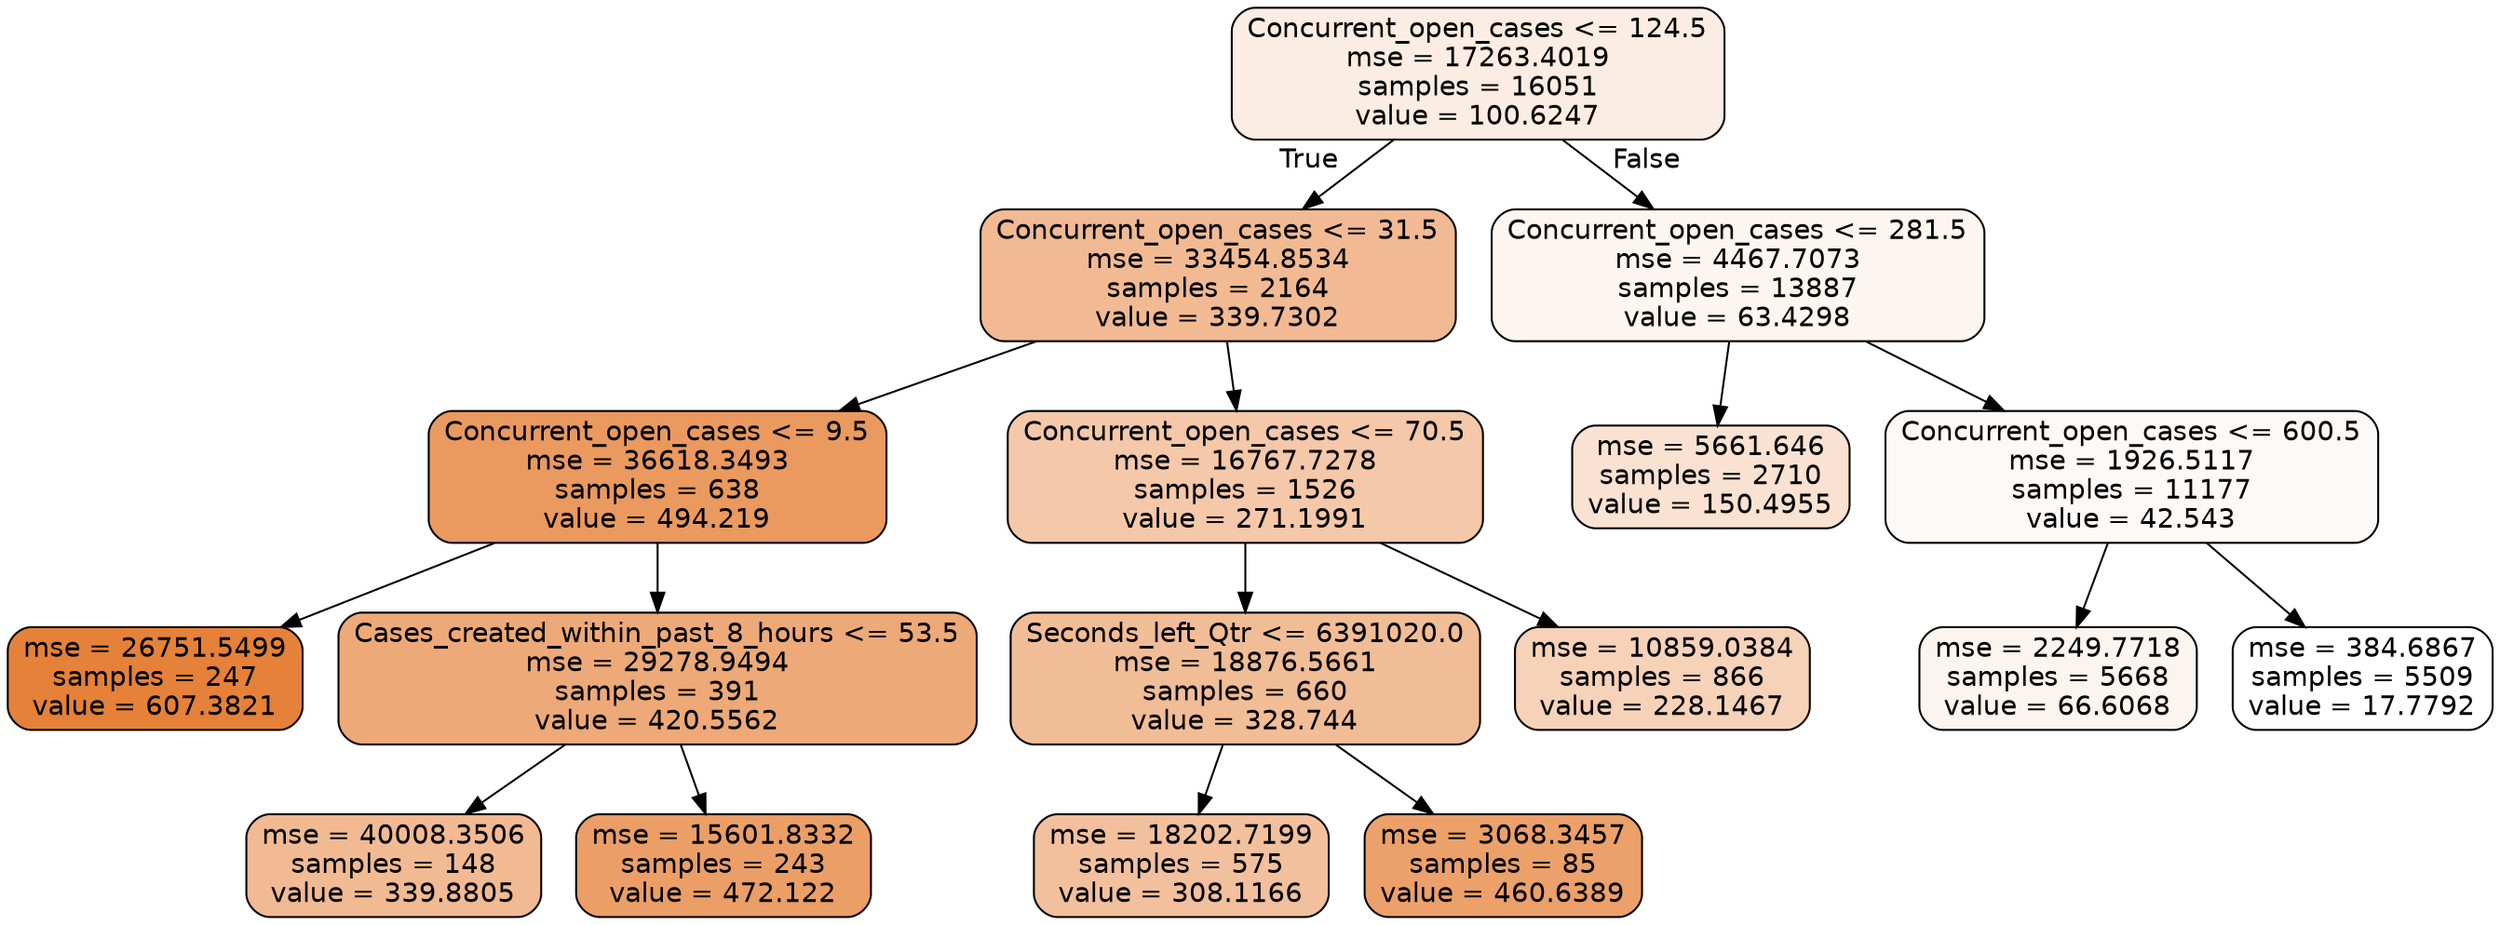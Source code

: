 digraph Tree {
node [shape=box, style="filled, rounded", color="black", fontname=helvetica] ;
edge [fontname=helvetica] ;
0 [label="Concurrent_open_cases <= 124.5\nmse = 17263.4019\nsamples = 16051\nvalue = 100.6247", fillcolor="#e5813924"] ;
1 [label="Concurrent_open_cases <= 31.5\nmse = 33454.8534\nsamples = 2164\nvalue = 339.7302", fillcolor="#e581398b"] ;
0 -> 1 [labeldistance=2.5, labelangle=45, headlabel="True"] ;
5 [label="Concurrent_open_cases <= 9.5\nmse = 36618.3493\nsamples = 638\nvalue = 494.219", fillcolor="#e58139ce"] ;
1 -> 5 ;
9 [label="mse = 26751.5499\nsamples = 247\nvalue = 607.3821", fillcolor="#e58139ff"] ;
5 -> 9 ;
10 [label="Cases_created_within_past_8_hours <= 53.5\nmse = 29278.9494\nsamples = 391\nvalue = 420.5562", fillcolor="#e58139ae"] ;
5 -> 10 ;
15 [label="mse = 40008.3506\nsamples = 148\nvalue = 339.8805", fillcolor="#e581398b"] ;
10 -> 15 ;
16 [label="mse = 15601.8332\nsamples = 243\nvalue = 472.122", fillcolor="#e58139c5"] ;
10 -> 16 ;
6 [label="Concurrent_open_cases <= 70.5\nmse = 16767.7278\nsamples = 1526\nvalue = 271.1991", fillcolor="#e581396e"] ;
1 -> 6 ;
11 [label="Seconds_left_Qtr <= 6391020.0\nmse = 18876.5661\nsamples = 660\nvalue = 328.744", fillcolor="#e5813986"] ;
6 -> 11 ;
13 [label="mse = 18202.7199\nsamples = 575\nvalue = 308.1166", fillcolor="#e581397e"] ;
11 -> 13 ;
14 [label="mse = 3068.3457\nsamples = 85\nvalue = 460.6389", fillcolor="#e58139c0"] ;
11 -> 14 ;
12 [label="mse = 10859.0384\nsamples = 866\nvalue = 228.1467", fillcolor="#e581395b"] ;
6 -> 12 ;
2 [label="Concurrent_open_cases <= 281.5\nmse = 4467.7073\nsamples = 13887\nvalue = 63.4298", fillcolor="#e5813914"] ;
0 -> 2 [labeldistance=2.5, labelangle=-45, headlabel="False"] ;
3 [label="mse = 5661.646\nsamples = 2710\nvalue = 150.4955", fillcolor="#e5813939"] ;
2 -> 3 ;
4 [label="Concurrent_open_cases <= 600.5\nmse = 1926.5117\nsamples = 11177\nvalue = 42.543", fillcolor="#e581390b"] ;
2 -> 4 ;
7 [label="mse = 2249.7718\nsamples = 5668\nvalue = 66.6068", fillcolor="#e5813915"] ;
4 -> 7 ;
8 [label="mse = 384.6867\nsamples = 5509\nvalue = 17.7792", fillcolor="#e5813900"] ;
4 -> 8 ;
}
